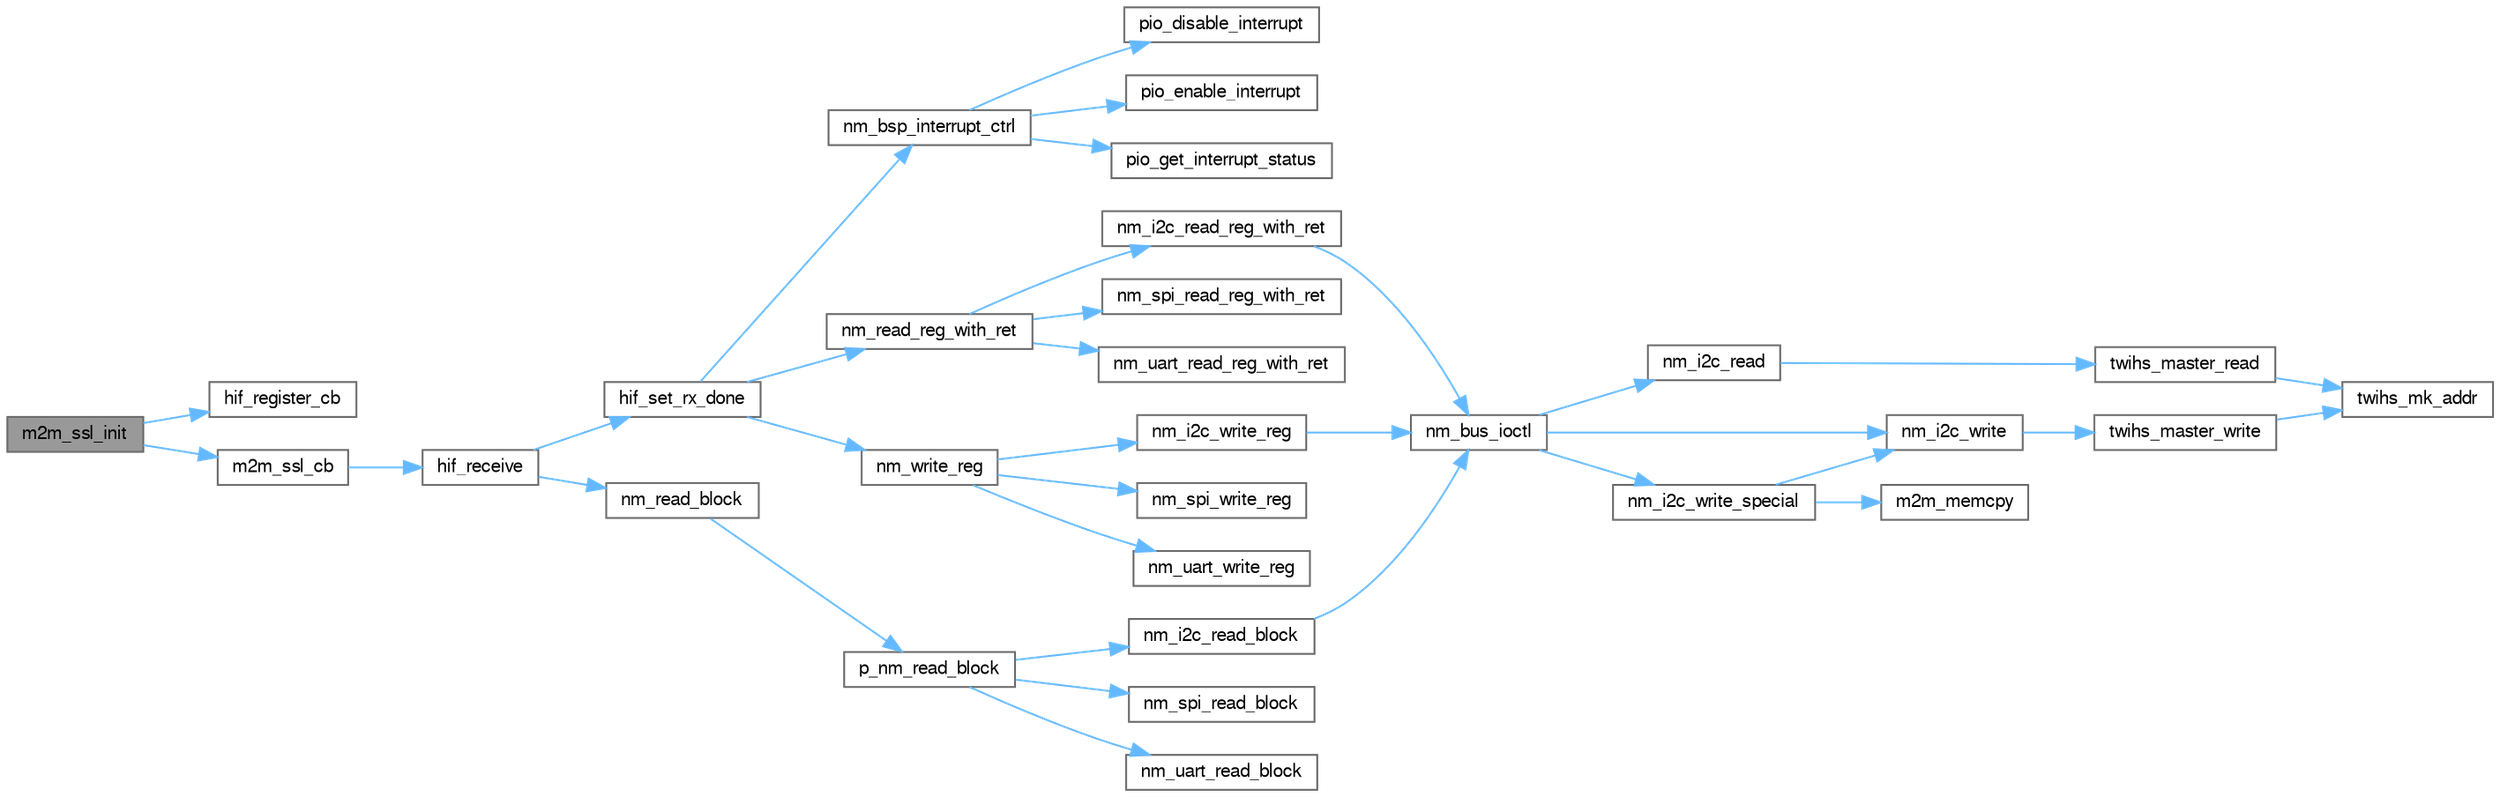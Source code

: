 digraph "m2m_ssl_init"
{
 // LATEX_PDF_SIZE
  bgcolor="transparent";
  edge [fontname=FreeSans,fontsize=10,labelfontname=FreeSans,labelfontsize=10];
  node [fontname=FreeSans,fontsize=10,shape=box,height=0.2,width=0.4];
  rankdir="LR";
  Node1 [label="m2m_ssl_init",height=0.2,width=0.4,color="gray40", fillcolor="grey60", style="filled", fontcolor="black",tooltip="Initializes the SSL layer."];
  Node1 -> Node2 [color="steelblue1",style="solid"];
  Node2 [label="hif_register_cb",height=0.2,width=0.4,color="grey40", fillcolor="white", style="filled",URL="$m2m__hif_8c.html#a63f14be680fcf28f96912ee6e6f28be9",tooltip=" "];
  Node1 -> Node3 [color="steelblue1",style="solid"];
  Node3 [label="m2m_ssl_cb",height=0.2,width=0.4,color="grey40", fillcolor="white", style="filled",URL="$m2m__ssl_8c.html#acb5ee04901ab1feb14527dec0c633c9a",tooltip="Internal SSL callback function."];
  Node3 -> Node4 [color="steelblue1",style="solid"];
  Node4 [label="hif_receive",height=0.2,width=0.4,color="grey40", fillcolor="white", style="filled",URL="$m2m__hif_8c.html#a8170ed0e1b42ae496c6126a254457006",tooltip=" "];
  Node4 -> Node5 [color="steelblue1",style="solid"];
  Node5 [label="hif_set_rx_done",height=0.2,width=0.4,color="grey40", fillcolor="white", style="filled",URL="$m2m__hif_8c.html#ac7a1ee6393c0c983c391233853164f84",tooltip=" "];
  Node5 -> Node6 [color="steelblue1",style="solid"];
  Node6 [label="nm_bsp_interrupt_ctrl",height=0.2,width=0.4,color="grey40", fillcolor="white", style="filled",URL="$group___nm_bsp_interrupt_ctrl.html#gad08e47a941e87d631200f990000323dc",tooltip="Enable/Disable interrupts from the WINC."];
  Node6 -> Node7 [color="steelblue1",style="solid"];
  Node7 [label="pio_disable_interrupt",height=0.2,width=0.4,color="grey40", fillcolor="white", style="filled",URL="$group__sam__drivers__pio__group.html#ga1cbfd57e295dd0582d1dc6dc5e79de40",tooltip="Disable a given interrupt source, with no added side effects."];
  Node6 -> Node8 [color="steelblue1",style="solid"];
  Node8 [label="pio_enable_interrupt",height=0.2,width=0.4,color="grey40", fillcolor="white", style="filled",URL="$group__sam__drivers__pio__group.html#ga3bc542609d9f1c7a439a264df86925f2",tooltip="Enable the given interrupt source."];
  Node6 -> Node9 [color="steelblue1",style="solid"];
  Node9 [label="pio_get_interrupt_status",height=0.2,width=0.4,color="grey40", fillcolor="white", style="filled",URL="$group__sam__drivers__pio__group.html#ga3f15513050ecf143c9e92f1daef155ed",tooltip="Read and clear PIO interrupt status."];
  Node5 -> Node10 [color="steelblue1",style="solid"];
  Node10 [label="nm_read_reg_with_ret",height=0.2,width=0.4,color="grey40", fillcolor="white", style="filled",URL="$nmbus_8c.html#a475d273d8342f3f5c2a00e2887bf1b4f",tooltip=" "];
  Node10 -> Node11 [color="steelblue1",style="solid"];
  Node11 [label="nm_i2c_read_reg_with_ret",height=0.2,width=0.4,color="grey40", fillcolor="white", style="filled",URL="$nmi2c_8c.html#aa653cd4fd522820cd784c6328f372261",tooltip=" "];
  Node11 -> Node12 [color="steelblue1",style="solid"];
  Node12 [label="nm_bus_ioctl",height=0.2,width=0.4,color="grey40", fillcolor="white", style="filled",URL="$nm__bus__wrapper__same70_8c.html#aa98500dc13748397906e03440fb3892a",tooltip=" "];
  Node12 -> Node13 [color="steelblue1",style="solid"];
  Node13 [label="nm_i2c_read",height=0.2,width=0.4,color="grey40", fillcolor="white", style="filled",URL="$nm__bus__wrapper__same70_8c.html#a1240741839c5fb2592be8c34341aec6e",tooltip=" "];
  Node13 -> Node14 [color="steelblue1",style="solid"];
  Node14 [label="twihs_master_read",height=0.2,width=0.4,color="grey40", fillcolor="white", style="filled",URL="$group__sam__drivers__twihs__group.html#ga979e157165aa2b5e3e6d1e9ee608d5b7",tooltip="Read multiple bytes from a TWIHS compatible slave device."];
  Node14 -> Node15 [color="steelblue1",style="solid"];
  Node15 [label="twihs_mk_addr",height=0.2,width=0.4,color="grey40", fillcolor="white", style="filled",URL="$group__sam__drivers__twihs__group.html#gaca9e29e230ee2774cfc3dc7ed497f887",tooltip="Construct the TWIHS module address register field."];
  Node12 -> Node16 [color="steelblue1",style="solid"];
  Node16 [label="nm_i2c_write",height=0.2,width=0.4,color="grey40", fillcolor="white", style="filled",URL="$nm__bus__wrapper__same70_8c.html#afd98b5c0c472d424143edff9e8692624",tooltip=" "];
  Node16 -> Node17 [color="steelblue1",style="solid"];
  Node17 [label="twihs_master_write",height=0.2,width=0.4,color="grey40", fillcolor="white", style="filled",URL="$group__sam__drivers__twihs__group.html#ga6518c8674e646fbb67e8e91930e7f47a",tooltip="Write multiple bytes to a TWIHS compatible slave device."];
  Node17 -> Node15 [color="steelblue1",style="solid"];
  Node12 -> Node18 [color="steelblue1",style="solid"];
  Node18 [label="nm_i2c_write_special",height=0.2,width=0.4,color="grey40", fillcolor="white", style="filled",URL="$nm__bus__wrapper__same70_8c.html#a471c97b3665281f2df10ccff14d5e537",tooltip=" "];
  Node18 -> Node19 [color="steelblue1",style="solid"];
  Node19 [label="m2m_memcpy",height=0.2,width=0.4,color="grey40", fillcolor="white", style="filled",URL="$group___c_o_m_m_o_n_a_p_i.html#ga28b094db63be31612f7d2c5af692d3a5",tooltip="Copy specified number of bytes from source buffer to destination buffer."];
  Node18 -> Node16 [color="steelblue1",style="solid"];
  Node10 -> Node20 [color="steelblue1",style="solid"];
  Node20 [label="nm_spi_read_reg_with_ret",height=0.2,width=0.4,color="grey40", fillcolor="white", style="filled",URL="$nmspi_8h.html#aae92c14d16f00b293e10a8a3a86f9095",tooltip=" "];
  Node10 -> Node21 [color="steelblue1",style="solid"];
  Node21 [label="nm_uart_read_reg_with_ret",height=0.2,width=0.4,color="grey40", fillcolor="white", style="filled",URL="$nmuart_8h.html#a5ddecb766fd8041b0a2ff7f553f8183e",tooltip=" "];
  Node5 -> Node22 [color="steelblue1",style="solid"];
  Node22 [label="nm_write_reg",height=0.2,width=0.4,color="grey40", fillcolor="white", style="filled",URL="$nmbus_8c.html#a6a7d6b943cea86630575707ef80e09f9",tooltip=" "];
  Node22 -> Node23 [color="steelblue1",style="solid"];
  Node23 [label="nm_i2c_write_reg",height=0.2,width=0.4,color="grey40", fillcolor="white", style="filled",URL="$nmi2c_8c.html#a1bd0dd974a31b39146c20717bd6b7991",tooltip=" "];
  Node23 -> Node12 [color="steelblue1",style="solid"];
  Node22 -> Node24 [color="steelblue1",style="solid"];
  Node24 [label="nm_spi_write_reg",height=0.2,width=0.4,color="grey40", fillcolor="white", style="filled",URL="$nmspi_8h.html#a8e4e4efa9b987e6eed4c23b848248a32",tooltip=" "];
  Node22 -> Node25 [color="steelblue1",style="solid"];
  Node25 [label="nm_uart_write_reg",height=0.2,width=0.4,color="grey40", fillcolor="white", style="filled",URL="$nmuart_8h.html#a8d6ab67f8e0106126ba1748e68cd943c",tooltip=" "];
  Node4 -> Node26 [color="steelblue1",style="solid"];
  Node26 [label="nm_read_block",height=0.2,width=0.4,color="grey40", fillcolor="white", style="filled",URL="$nmbus_8c.html#af1e8ce2caa79fdd112216a9f36f103a0",tooltip=" "];
  Node26 -> Node27 [color="steelblue1",style="solid"];
  Node27 [label="p_nm_read_block",height=0.2,width=0.4,color="grey40", fillcolor="white", style="filled",URL="$nmbus_8c.html#a6daa03ed5056fe33cec769edfe20c397",tooltip=" "];
  Node27 -> Node28 [color="steelblue1",style="solid"];
  Node28 [label="nm_i2c_read_block",height=0.2,width=0.4,color="grey40", fillcolor="white", style="filled",URL="$nmi2c_8c.html#af65862bebc252c07314336faabbb0a3f",tooltip=" "];
  Node28 -> Node12 [color="steelblue1",style="solid"];
  Node27 -> Node29 [color="steelblue1",style="solid"];
  Node29 [label="nm_spi_read_block",height=0.2,width=0.4,color="grey40", fillcolor="white", style="filled",URL="$nmspi_8h.html#ac3964a8fd12bc450d1e9ba0c4c8ebe1f",tooltip=" "];
  Node27 -> Node30 [color="steelblue1",style="solid"];
  Node30 [label="nm_uart_read_block",height=0.2,width=0.4,color="grey40", fillcolor="white", style="filled",URL="$nmuart_8h.html#a846be1e0f58ce1ccd6eaad5e96672586",tooltip=" "];
}
